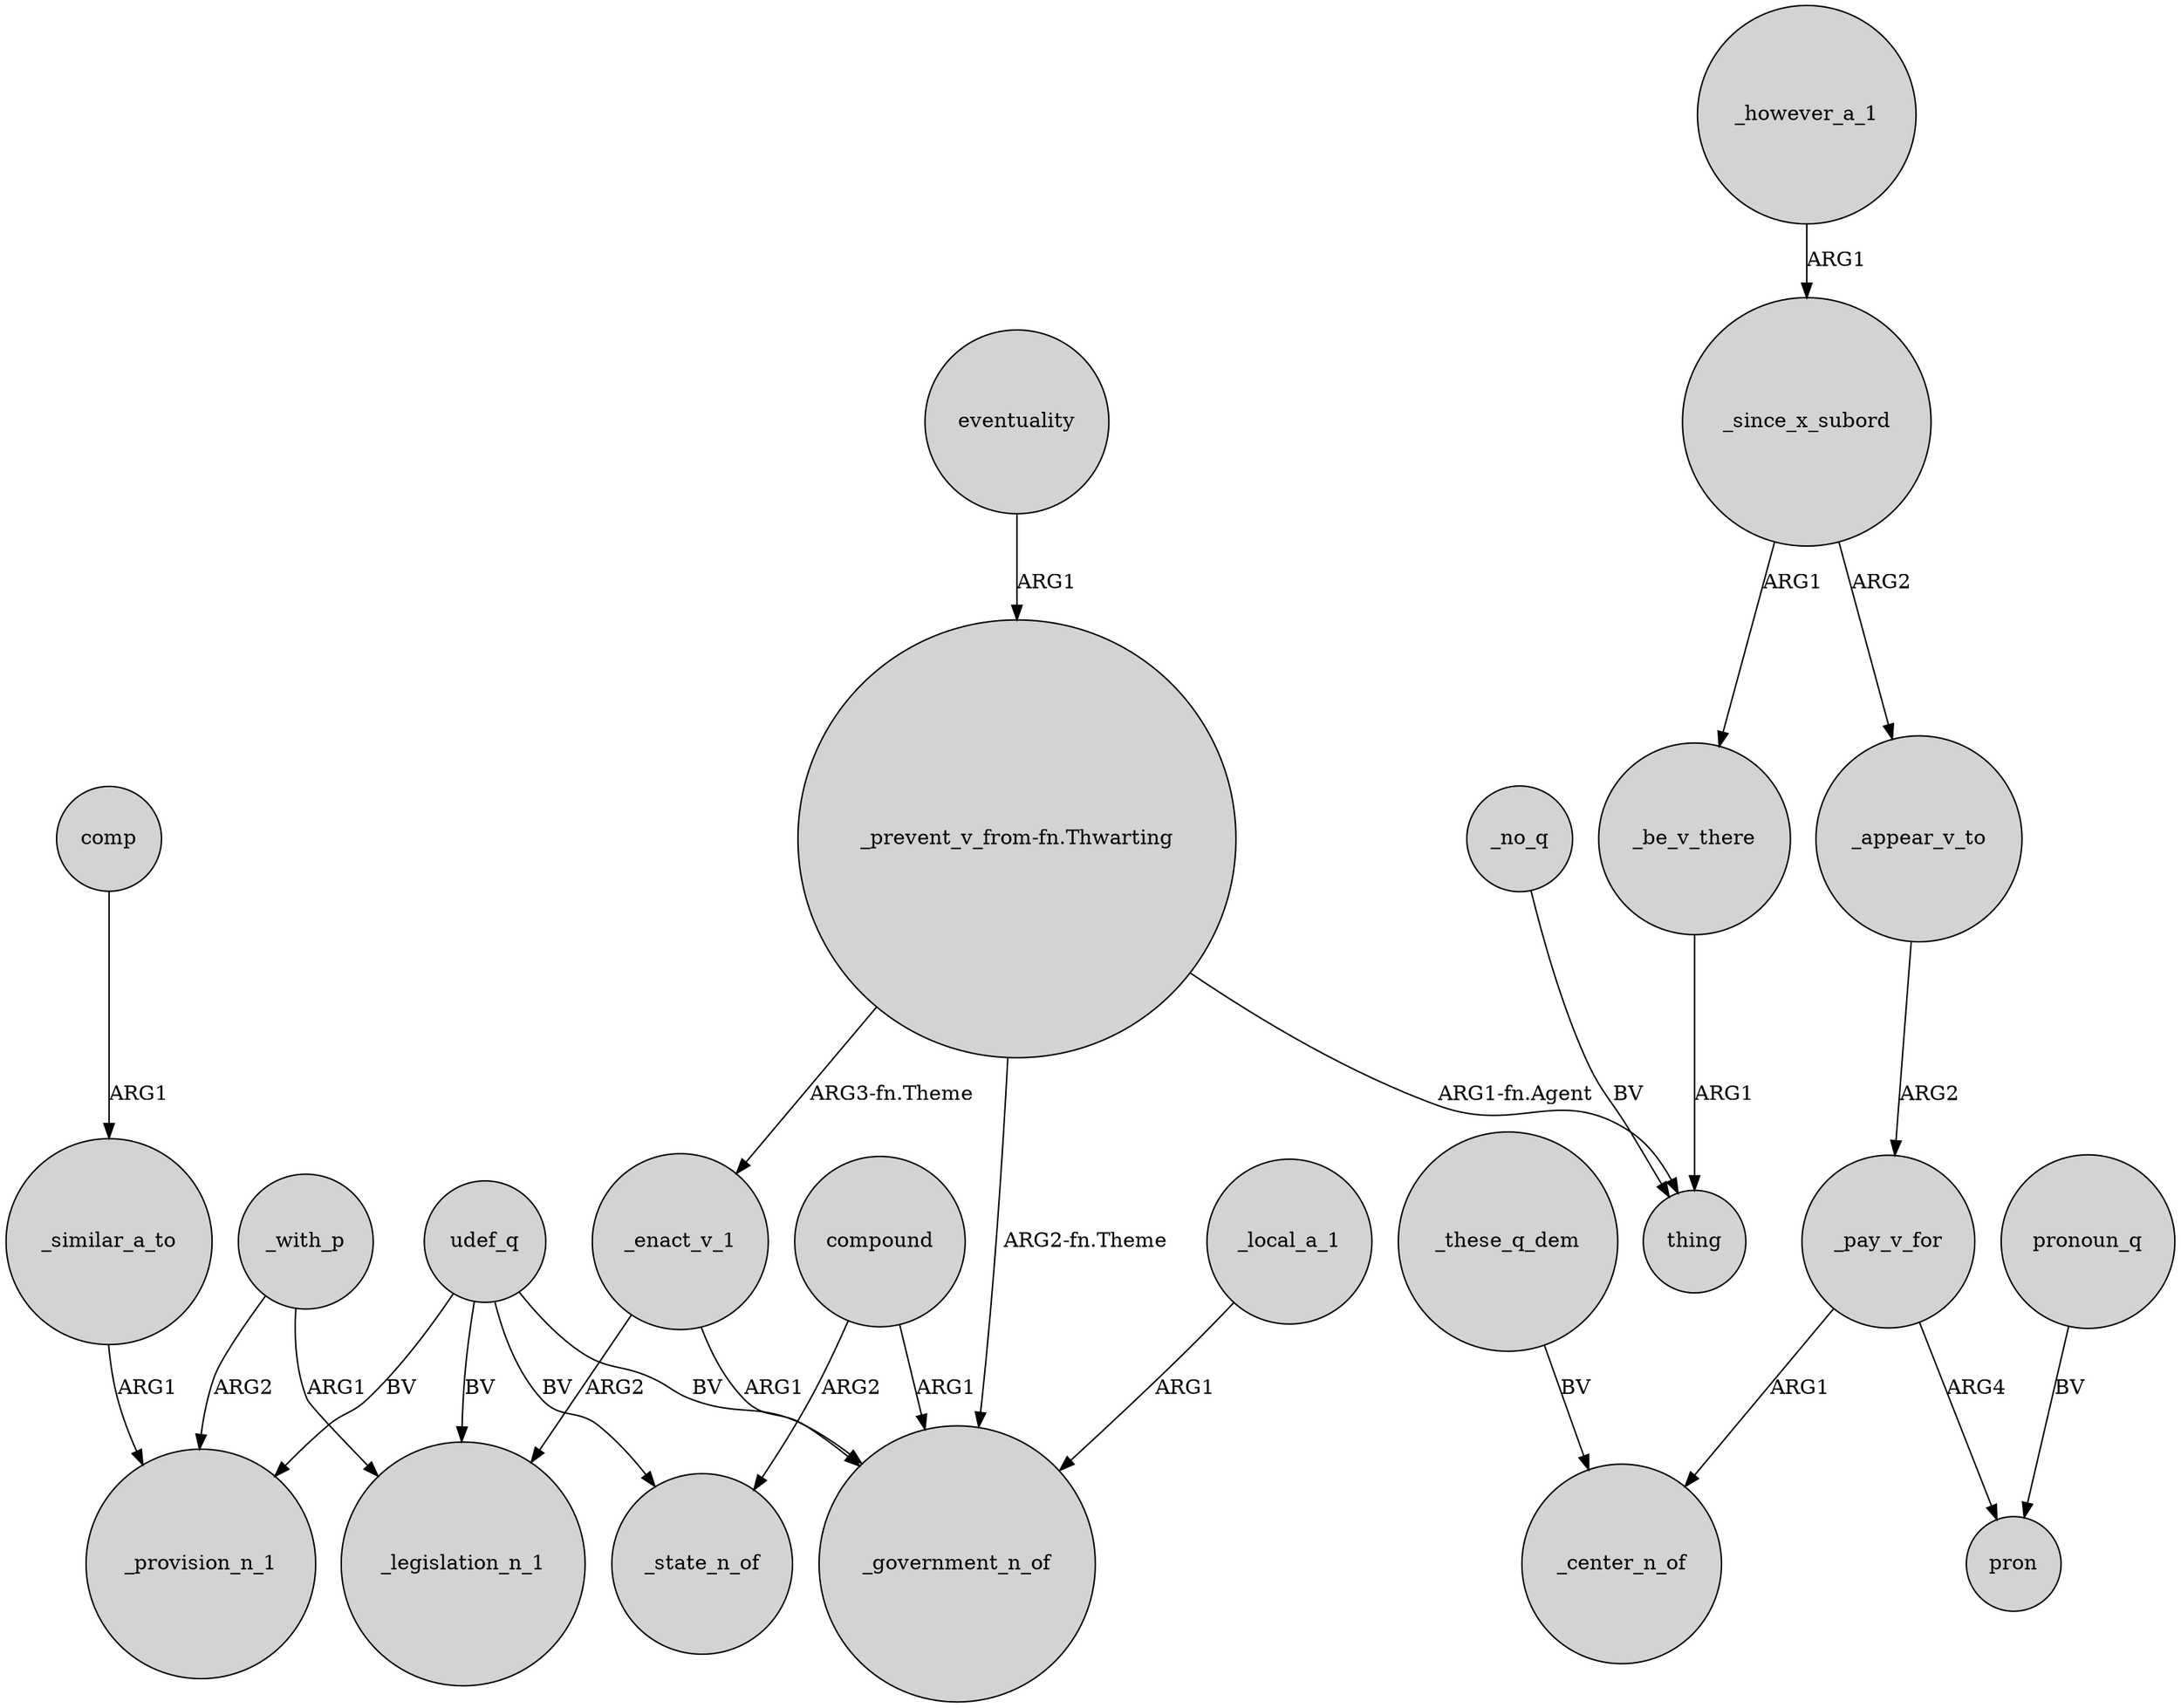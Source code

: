 digraph {
	node [shape=circle style=filled]
	comp -> _similar_a_to [label=ARG1]
	_pay_v_for -> _center_n_of [label=ARG1]
	_enact_v_1 -> _legislation_n_1 [label=ARG2]
	"_prevent_v_from-fn.Thwarting" -> _government_n_of [label="ARG2-fn.Theme"]
	_with_p -> _legislation_n_1 [label=ARG1]
	compound -> _government_n_of [label=ARG1]
	udef_q -> _government_n_of [label=BV]
	_be_v_there -> thing [label=ARG1]
	udef_q -> _state_n_of [label=BV]
	compound -> _state_n_of [label=ARG2]
	_since_x_subord -> _be_v_there [label=ARG1]
	"_prevent_v_from-fn.Thwarting" -> thing [label="ARG1-fn.Agent"]
	_pay_v_for -> pron [label=ARG4]
	udef_q -> _provision_n_1 [label=BV]
	eventuality -> "_prevent_v_from-fn.Thwarting" [label=ARG1]
	_local_a_1 -> _government_n_of [label=ARG1]
	pronoun_q -> pron [label=BV]
	_with_p -> _provision_n_1 [label=ARG2]
	_enact_v_1 -> _government_n_of [label=ARG1]
	_similar_a_to -> _provision_n_1 [label=ARG1]
	_no_q -> thing [label=BV]
	_these_q_dem -> _center_n_of [label=BV]
	"_prevent_v_from-fn.Thwarting" -> _enact_v_1 [label="ARG3-fn.Theme"]
	_since_x_subord -> _appear_v_to [label=ARG2]
	_appear_v_to -> _pay_v_for [label=ARG2]
	udef_q -> _legislation_n_1 [label=BV]
	_however_a_1 -> _since_x_subord [label=ARG1]
}

